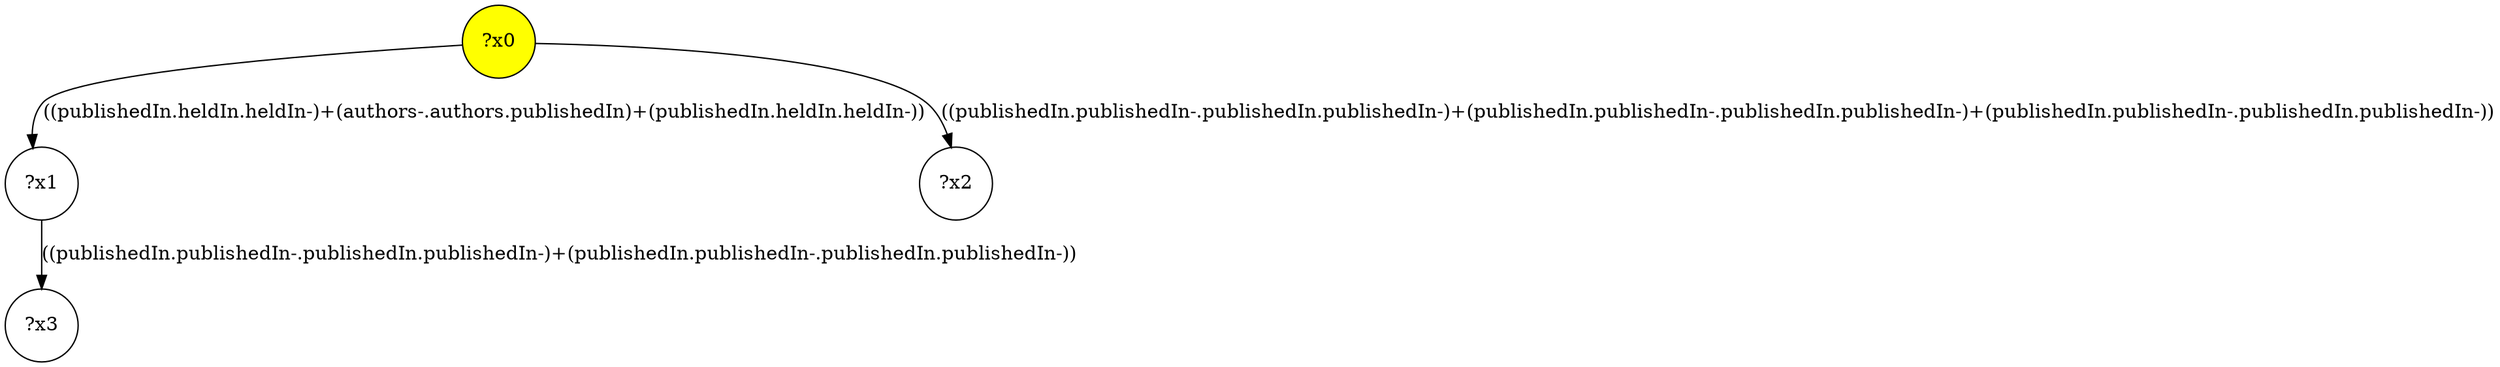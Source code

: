 digraph g {
	x0 [fillcolor="yellow", style="filled," shape=circle, label="?x0"];
	x1 [shape=circle, label="?x1"];
	x0 -> x1 [label="((publishedIn.heldIn.heldIn-)+(authors-.authors.publishedIn)+(publishedIn.heldIn.heldIn-))"];
	x2 [shape=circle, label="?x2"];
	x0 -> x2 [label="((publishedIn.publishedIn-.publishedIn.publishedIn-)+(publishedIn.publishedIn-.publishedIn.publishedIn-)+(publishedIn.publishedIn-.publishedIn.publishedIn-))"];
	x3 [shape=circle, label="?x3"];
	x1 -> x3 [label="((publishedIn.publishedIn-.publishedIn.publishedIn-)+(publishedIn.publishedIn-.publishedIn.publishedIn-))"];
}
